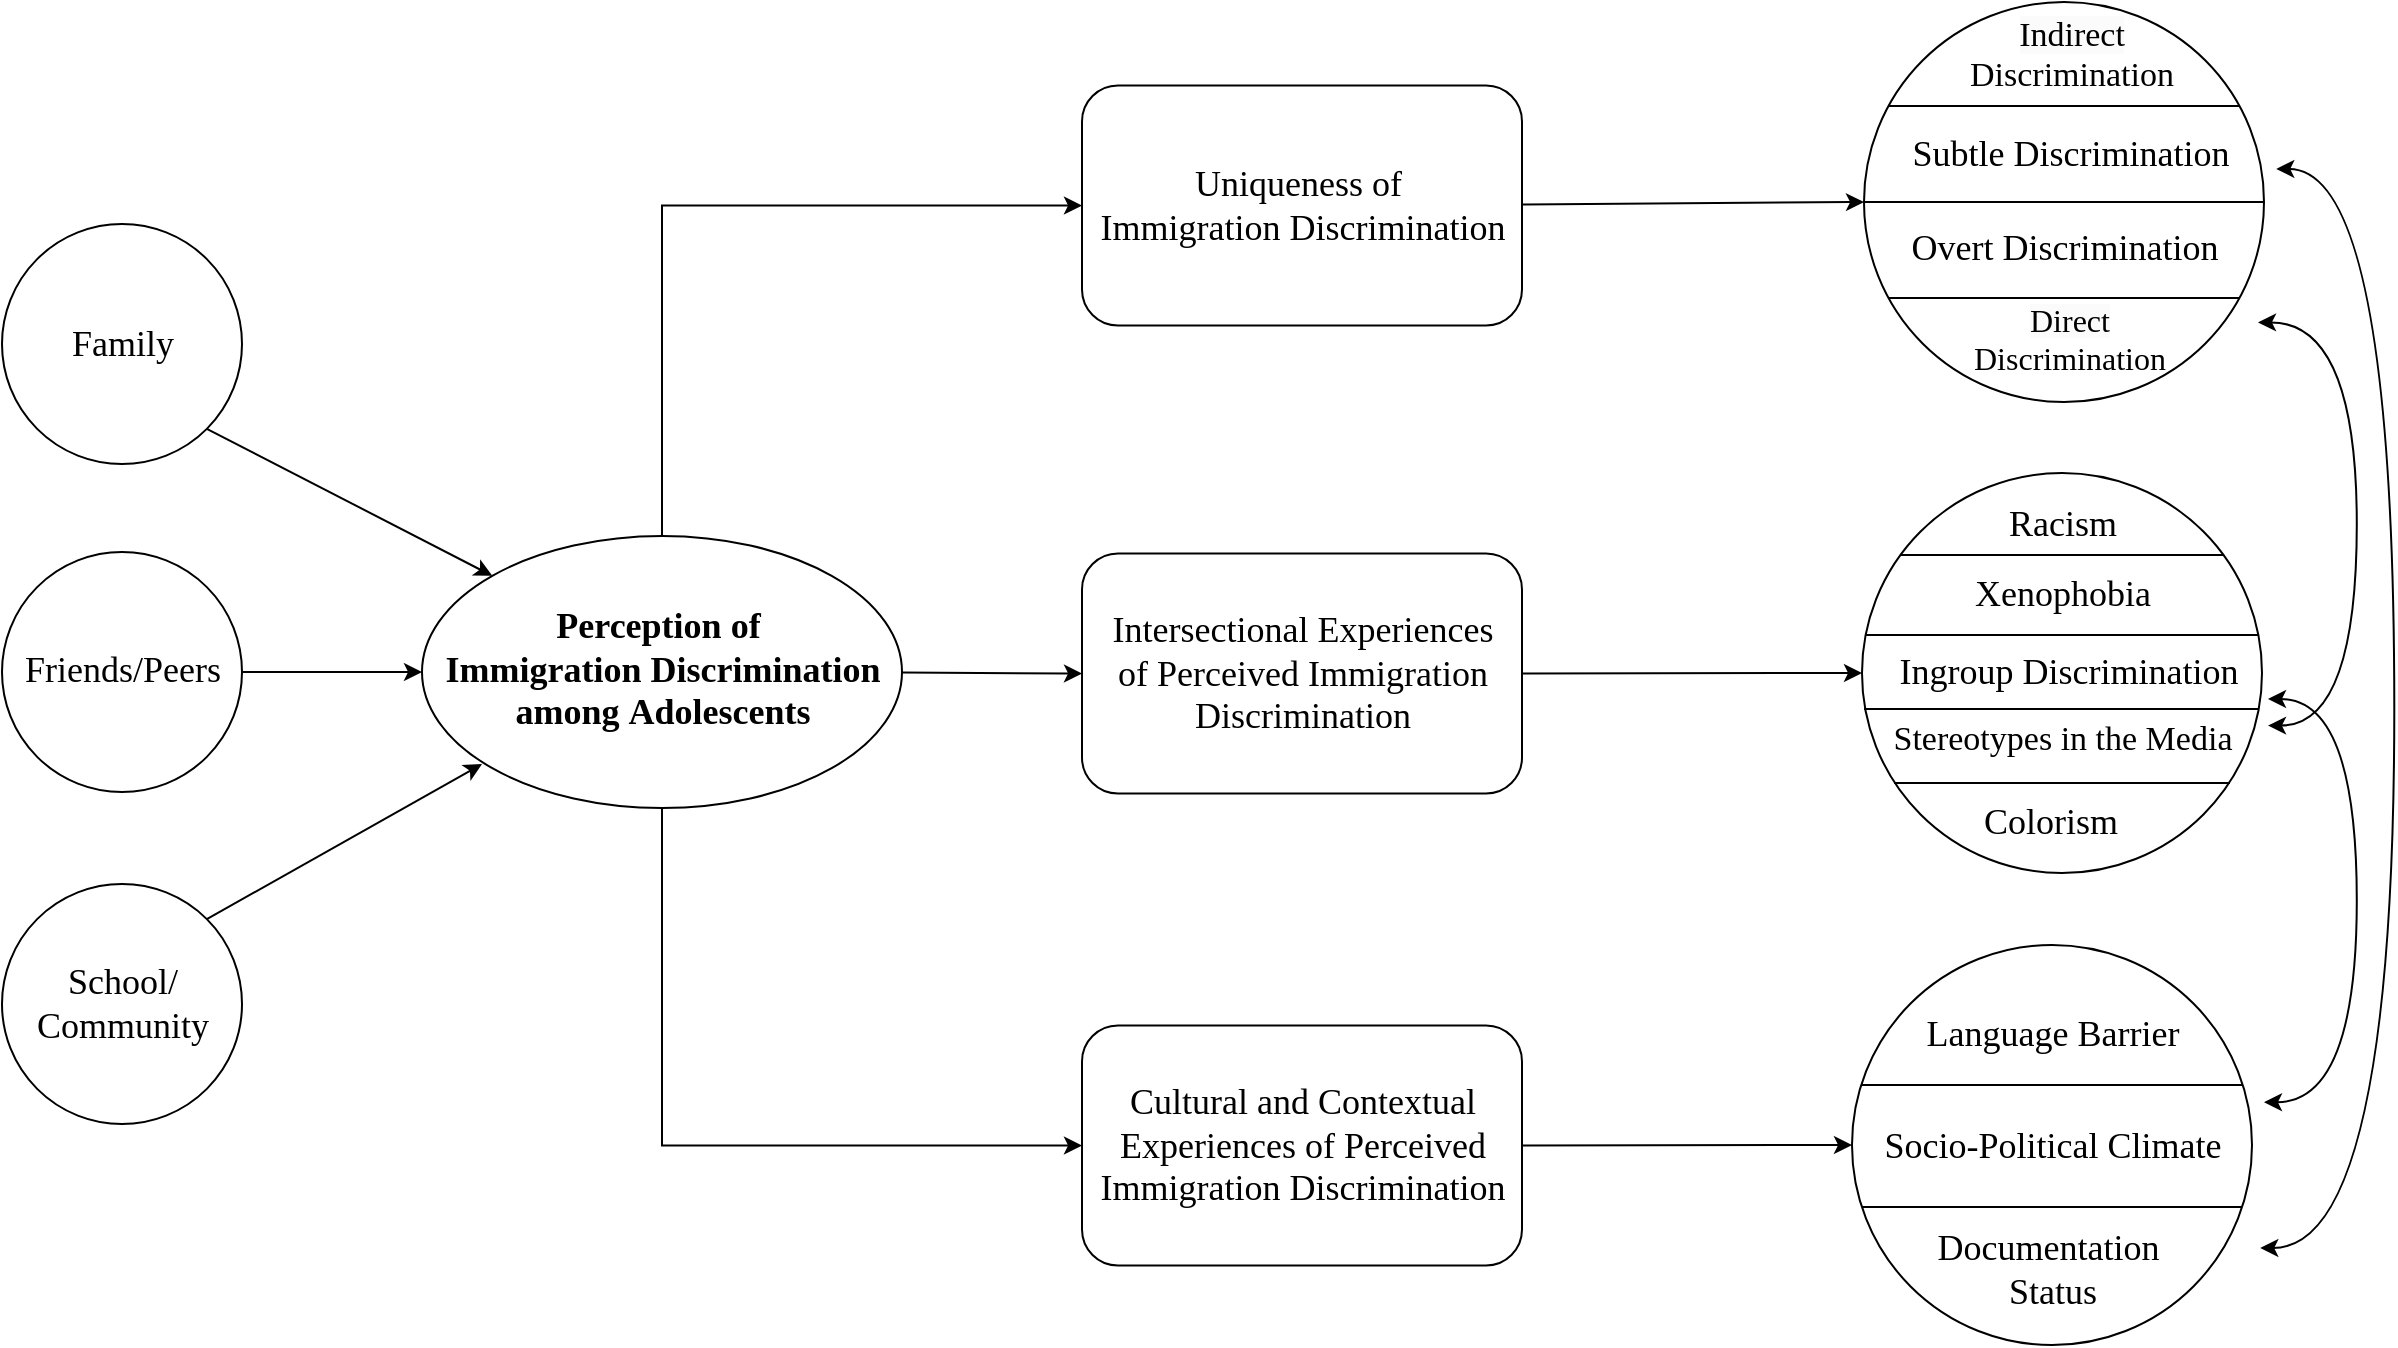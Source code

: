 <mxfile version="24.4.6" type="github">
  <diagram name="Page-1" id="T8L8l-l0xfYRDc2yPp9P">
    <mxGraphModel dx="1764" dy="1129" grid="1" gridSize="10" guides="1" tooltips="1" connect="1" arrows="1" fold="1" page="1" pageScale="1" pageWidth="1400" pageHeight="850" math="0" shadow="0">
      <root>
        <mxCell id="0" />
        <mxCell id="1" parent="0" />
        <mxCell id="K7_w2QCnUeSxzUvsQyZu-1" value="" style="ellipse;whiteSpace=wrap;html=1;" vertex="1" parent="1">
          <mxGeometry x="300" y="356" width="240" height="136" as="geometry" />
        </mxCell>
        <mxCell id="K7_w2QCnUeSxzUvsQyZu-2" value="" style="ellipse;whiteSpace=wrap;html=1;aspect=fixed;" vertex="1" parent="1">
          <mxGeometry x="90" y="200" width="120" height="120" as="geometry" />
        </mxCell>
        <mxCell id="K7_w2QCnUeSxzUvsQyZu-7" value="" style="rounded=1;whiteSpace=wrap;html=1;" vertex="1" parent="1">
          <mxGeometry x="630" y="600.75" width="220" height="120" as="geometry" />
        </mxCell>
        <mxCell id="K7_w2QCnUeSxzUvsQyZu-8" value="" style="ellipse;whiteSpace=wrap;html=1;aspect=fixed;" vertex="1" parent="1">
          <mxGeometry x="1020" y="324.5" width="200" height="200" as="geometry" />
        </mxCell>
        <mxCell id="K7_w2QCnUeSxzUvsQyZu-9" value="" style="ellipse;whiteSpace=wrap;html=1;aspect=fixed;" vertex="1" parent="1">
          <mxGeometry x="1021" y="89" width="200" height="200" as="geometry" />
        </mxCell>
        <mxCell id="K7_w2QCnUeSxzUvsQyZu-10" value="" style="ellipse;whiteSpace=wrap;html=1;aspect=fixed;" vertex="1" parent="1">
          <mxGeometry x="1015" y="560.5" width="200" height="200" as="geometry" />
        </mxCell>
        <mxCell id="K7_w2QCnUeSxzUvsQyZu-11" value="" style="rounded=1;whiteSpace=wrap;html=1;" vertex="1" parent="1">
          <mxGeometry x="630" y="364.75" width="220" height="120" as="geometry" />
        </mxCell>
        <mxCell id="K7_w2QCnUeSxzUvsQyZu-12" value="" style="rounded=1;whiteSpace=wrap;html=1;" vertex="1" parent="1">
          <mxGeometry x="630" y="130.75" width="220" height="120" as="geometry" />
        </mxCell>
        <mxCell id="K7_w2QCnUeSxzUvsQyZu-13" value="" style="ellipse;whiteSpace=wrap;html=1;aspect=fixed;" vertex="1" parent="1">
          <mxGeometry x="90" y="364" width="120" height="120" as="geometry" />
        </mxCell>
        <mxCell id="K7_w2QCnUeSxzUvsQyZu-14" value="" style="ellipse;whiteSpace=wrap;html=1;aspect=fixed;" vertex="1" parent="1">
          <mxGeometry x="90" y="530" width="120" height="120" as="geometry" />
        </mxCell>
        <mxCell id="K7_w2QCnUeSxzUvsQyZu-15" value="" style="endArrow=classic;html=1;rounded=0;exitX=1;exitY=0.5;exitDx=0;exitDy=0;entryX=0;entryY=0.5;entryDx=0;entryDy=0;" edge="1" parent="1" source="K7_w2QCnUeSxzUvsQyZu-11" target="K7_w2QCnUeSxzUvsQyZu-8">
          <mxGeometry width="50" height="50" relative="1" as="geometry">
            <mxPoint x="590" y="550.75" as="sourcePoint" />
            <mxPoint x="920" y="424.75" as="targetPoint" />
          </mxGeometry>
        </mxCell>
        <mxCell id="K7_w2QCnUeSxzUvsQyZu-16" value="" style="endArrow=classic;html=1;rounded=0;exitX=1;exitY=0.5;exitDx=0;exitDy=0;entryX=0;entryY=0.5;entryDx=0;entryDy=0;" edge="1" parent="1" source="K7_w2QCnUeSxzUvsQyZu-7" target="K7_w2QCnUeSxzUvsQyZu-10">
          <mxGeometry width="50" height="50" relative="1" as="geometry">
            <mxPoint x="860" y="434.75" as="sourcePoint" />
            <mxPoint x="980" y="434.75" as="targetPoint" />
          </mxGeometry>
        </mxCell>
        <mxCell id="K7_w2QCnUeSxzUvsQyZu-17" value="" style="endArrow=classic;html=1;rounded=0;exitX=1;exitY=0.5;exitDx=0;exitDy=0;entryX=0;entryY=0.5;entryDx=0;entryDy=0;entryPerimeter=0;" edge="1" parent="1" target="K7_w2QCnUeSxzUvsQyZu-35">
          <mxGeometry width="50" height="50" relative="1" as="geometry">
            <mxPoint x="850" y="190.22" as="sourcePoint" />
            <mxPoint x="970" y="190.22" as="targetPoint" />
          </mxGeometry>
        </mxCell>
        <mxCell id="K7_w2QCnUeSxzUvsQyZu-18" value="" style="endArrow=classic;html=1;rounded=0;exitX=1;exitY=0.5;exitDx=0;exitDy=0;entryX=0;entryY=0.5;entryDx=0;entryDy=0;" edge="1" parent="1" target="K7_w2QCnUeSxzUvsQyZu-11">
          <mxGeometry width="50" height="50" relative="1" as="geometry">
            <mxPoint x="540" y="424.25" as="sourcePoint" />
            <mxPoint x="660" y="424.25" as="targetPoint" />
          </mxGeometry>
        </mxCell>
        <mxCell id="K7_w2QCnUeSxzUvsQyZu-19" value="" style="endArrow=classic;html=1;rounded=0;exitX=0.5;exitY=0;exitDx=0;exitDy=0;entryX=0;entryY=0.5;entryDx=0;entryDy=0;" edge="1" parent="1" source="K7_w2QCnUeSxzUvsQyZu-1" target="K7_w2QCnUeSxzUvsQyZu-12">
          <mxGeometry width="50" height="50" relative="1" as="geometry">
            <mxPoint x="550" y="460.75" as="sourcePoint" />
            <mxPoint x="600" y="410.75" as="targetPoint" />
            <Array as="points">
              <mxPoint x="420" y="190.75" />
            </Array>
          </mxGeometry>
        </mxCell>
        <mxCell id="K7_w2QCnUeSxzUvsQyZu-20" value="" style="endArrow=classic;html=1;rounded=0;exitX=0.5;exitY=1;exitDx=0;exitDy=0;entryX=0;entryY=0.5;entryDx=0;entryDy=0;" edge="1" parent="1" source="K7_w2QCnUeSxzUvsQyZu-1" target="K7_w2QCnUeSxzUvsQyZu-7">
          <mxGeometry width="50" height="50" relative="1" as="geometry">
            <mxPoint x="460" y="570.75" as="sourcePoint" />
            <mxPoint x="580" y="570.75" as="targetPoint" />
            <Array as="points">
              <mxPoint x="420" y="660.75" />
            </Array>
          </mxGeometry>
        </mxCell>
        <mxCell id="K7_w2QCnUeSxzUvsQyZu-22" value="" style="endArrow=classic;html=1;rounded=0;exitX=1;exitY=0.5;exitDx=0;exitDy=0;entryX=0;entryY=0.5;entryDx=0;entryDy=0;" edge="1" parent="1" source="K7_w2QCnUeSxzUvsQyZu-13" target="K7_w2QCnUeSxzUvsQyZu-1">
          <mxGeometry width="50" height="50" relative="1" as="geometry">
            <mxPoint x="380" y="480" as="sourcePoint" />
            <mxPoint x="430" y="430" as="targetPoint" />
          </mxGeometry>
        </mxCell>
        <mxCell id="K7_w2QCnUeSxzUvsQyZu-24" value="" style="endArrow=classic;html=1;rounded=0;exitX=1;exitY=0;exitDx=0;exitDy=0;" edge="1" parent="1" source="K7_w2QCnUeSxzUvsQyZu-14">
          <mxGeometry width="50" height="50" relative="1" as="geometry">
            <mxPoint x="380" y="470" as="sourcePoint" />
            <mxPoint x="330" y="470" as="targetPoint" />
          </mxGeometry>
        </mxCell>
        <mxCell id="K7_w2QCnUeSxzUvsQyZu-25" value="" style="endArrow=classic;html=1;rounded=0;exitX=1;exitY=1;exitDx=0;exitDy=0;entryX=0;entryY=0;entryDx=0;entryDy=0;" edge="1" parent="1" source="K7_w2QCnUeSxzUvsQyZu-2" target="K7_w2QCnUeSxzUvsQyZu-1">
          <mxGeometry width="50" height="50" relative="1" as="geometry">
            <mxPoint x="380" y="470" as="sourcePoint" />
            <mxPoint x="430" y="420" as="targetPoint" />
          </mxGeometry>
        </mxCell>
        <mxCell id="K7_w2QCnUeSxzUvsQyZu-26" value="&lt;font style=&quot;font-size: 18px;&quot; face=&quot;Times New Roman&quot;&gt;Perception of&amp;nbsp;&lt;/font&gt;&lt;div style=&quot;font-size: 18px;&quot;&gt;&lt;font style=&quot;font-size: 18px;&quot;&gt;&lt;font style=&quot;font-size: 18px;&quot; face=&quot;Times New Roman&quot;&gt;Immigration&amp;nbsp;&lt;/font&gt;&lt;span style=&quot;font-family: jk4Szua_Z0j4yDkiBy7d;&quot;&gt;Discrimination&lt;/span&gt;&lt;/font&gt;&lt;/div&gt;&lt;div style=&quot;font-size: 18px;&quot;&gt;&lt;font style=&quot;font-size: 18px;&quot;&gt;&lt;span style=&quot;font-family: jk4Szua_Z0j4yDkiBy7d;&quot;&gt;among&amp;nbsp;&lt;/span&gt;&lt;span style=&quot;font-family: jk4Szua_Z0j4yDkiBy7d;&quot;&gt;Adolescents&lt;/span&gt;&lt;/font&gt;&lt;/div&gt;" style="text;strokeColor=none;fillColor=none;html=1;fontSize=16;fontStyle=1;verticalAlign=middle;align=center;" vertex="1" parent="1">
          <mxGeometry x="300" y="380" width="240" height="86" as="geometry" />
        </mxCell>
        <mxCell id="K7_w2QCnUeSxzUvsQyZu-27" value="&lt;div style=&quot;font-size: 18px;&quot;&gt;&lt;font style=&quot;font-size: 18px;&quot;&gt;&lt;font face=&quot;Times New Roman&quot; style=&quot;font-size: 18px;&quot;&gt;Intersectional Experiences&lt;/font&gt;&lt;/font&gt;&lt;/div&gt;&lt;div style=&quot;font-size: 18px;&quot;&gt;&lt;font style=&quot;font-size: 18px;&quot;&gt;&lt;font face=&quot;Times New Roman&quot; style=&quot;font-size: 18px;&quot;&gt;of&amp;nbsp;&lt;/font&gt;&lt;/font&gt;&lt;font face=&quot;Times New Roman&quot;&gt;Perceived&amp;nbsp;&lt;/font&gt;&lt;font face=&quot;Times New Roman&quot;&gt;Immigration&lt;/font&gt;&lt;/div&gt;&lt;div style=&quot;font-size: 18px;&quot;&gt;&lt;span style=&quot;font-family: jk4Szua_Z0j4yDkiBy7d;&quot;&gt;Discrimination&lt;/span&gt;&lt;/div&gt;" style="text;strokeColor=none;fillColor=none;html=1;fontSize=16;fontStyle=0;verticalAlign=middle;align=center;" vertex="1" parent="1">
          <mxGeometry x="635" y="381.75" width="210" height="86" as="geometry" />
        </mxCell>
        <mxCell id="K7_w2QCnUeSxzUvsQyZu-28" value="&lt;font face=&quot;Times New Roman&quot; style=&quot;font-size: 18px;&quot;&gt;Family&lt;/font&gt;" style="text;strokeColor=none;fillColor=none;html=1;fontSize=16;fontStyle=0;verticalAlign=middle;align=center;" vertex="1" parent="1">
          <mxGeometry x="105" y="237" width="90" height="46" as="geometry" />
        </mxCell>
        <mxCell id="K7_w2QCnUeSxzUvsQyZu-29" value="&lt;font face=&quot;Times New Roman&quot; style=&quot;font-size: 18px;&quot;&gt;Friends/Peers&lt;/font&gt;" style="text;strokeColor=none;fillColor=none;html=1;fontSize=16;fontStyle=0;verticalAlign=middle;align=center;" vertex="1" parent="1">
          <mxGeometry x="105" y="400" width="90" height="46" as="geometry" />
        </mxCell>
        <mxCell id="K7_w2QCnUeSxzUvsQyZu-30" value="&lt;font face=&quot;Times New Roman&quot; style=&quot;font-size: 18px;&quot;&gt;School/&lt;/font&gt;&lt;div&gt;&lt;font face=&quot;Times New Roman&quot; style=&quot;font-size: 18px;&quot;&gt;Community&lt;/font&gt;&lt;/div&gt;" style="text;strokeColor=none;fillColor=none;html=1;fontSize=16;fontStyle=0;verticalAlign=middle;align=center;" vertex="1" parent="1">
          <mxGeometry x="105" y="567" width="90" height="46" as="geometry" />
        </mxCell>
        <mxCell id="K7_w2QCnUeSxzUvsQyZu-31" value="&lt;div style=&quot;font-size: 18px;&quot;&gt;&lt;font style=&quot;font-size: 18px;&quot;&gt;&lt;font face=&quot;Times New Roman&quot; style=&quot;font-size: 18px;&quot;&gt;Uniqueness&amp;nbsp;&lt;/font&gt;&lt;/font&gt;&lt;font face=&quot;Times New Roman&quot;&gt;of&lt;/font&gt;&lt;font face=&quot;Times New Roman&quot;&gt;&amp;nbsp;&lt;/font&gt;&lt;/div&gt;&lt;div style=&quot;font-size: 18px;&quot;&gt;&lt;font face=&quot;Times New Roman&quot;&gt;Immigration&amp;nbsp;&lt;/font&gt;&lt;span style=&quot;font-family: jk4Szua_Z0j4yDkiBy7d;&quot;&gt;Discrimination&lt;/span&gt;&lt;/div&gt;" style="text;strokeColor=none;fillColor=none;html=1;fontSize=16;fontStyle=0;verticalAlign=middle;align=center;" vertex="1" parent="1">
          <mxGeometry x="635" y="147.75" width="210" height="86" as="geometry" />
        </mxCell>
        <mxCell id="K7_w2QCnUeSxzUvsQyZu-32" value="&lt;div style=&quot;font-size: 18px;&quot;&gt;&lt;font style=&quot;font-size: 18px;&quot;&gt;&lt;font face=&quot;Times New Roman&quot; style=&quot;font-size: 18px;&quot;&gt;Cultural and Contextual&lt;/font&gt;&lt;/font&gt;&lt;/div&gt;&lt;div style=&quot;font-size: 18px;&quot;&gt;&lt;font style=&quot;font-size: 18px;&quot;&gt;&lt;font face=&quot;Times New Roman&quot; style=&quot;font-size: 18px;&quot;&gt;Experiences&amp;nbsp;&lt;/font&gt;&lt;/font&gt;&lt;font face=&quot;Times New Roman&quot;&gt;of&amp;nbsp;&lt;/font&gt;&lt;font face=&quot;Times New Roman&quot;&gt;Perceived&lt;/font&gt;&lt;/div&gt;&lt;div style=&quot;font-size: 18px;&quot;&gt;&lt;font face=&quot;Times New Roman&quot;&gt;Immigration&amp;nbsp;&lt;/font&gt;&lt;span style=&quot;font-family: jk4Szua_Z0j4yDkiBy7d;&quot;&gt;Discrimination&lt;/span&gt;&lt;/div&gt;" style="text;strokeColor=none;fillColor=none;html=1;fontSize=16;fontStyle=0;verticalAlign=middle;align=center;" vertex="1" parent="1">
          <mxGeometry x="635" y="617.75" width="210" height="86" as="geometry" />
        </mxCell>
        <mxCell id="K7_w2QCnUeSxzUvsQyZu-35" value="" style="line;strokeWidth=1;html=1;" vertex="1" parent="1">
          <mxGeometry x="1021" y="184" width="200" height="10" as="geometry" />
        </mxCell>
        <mxCell id="K7_w2QCnUeSxzUvsQyZu-37" value="" style="line;strokeWidth=1;html=1;" vertex="1" parent="1">
          <mxGeometry x="1033" y="136" width="176" height="10" as="geometry" />
        </mxCell>
        <mxCell id="K7_w2QCnUeSxzUvsQyZu-38" value="" style="line;strokeWidth=1;html=1;" vertex="1" parent="1">
          <mxGeometry x="1033" y="232" width="176" height="10" as="geometry" />
        </mxCell>
        <mxCell id="K7_w2QCnUeSxzUvsQyZu-40" value="" style="line;strokeWidth=1;html=1;" vertex="1" parent="1">
          <mxGeometry x="1020" y="686.5" width="190" height="10" as="geometry" />
        </mxCell>
        <mxCell id="K7_w2QCnUeSxzUvsQyZu-41" value="" style="line;strokeWidth=1;html=1;" vertex="1" parent="1">
          <mxGeometry x="1021" y="437.5" width="197" height="10" as="geometry" />
        </mxCell>
        <mxCell id="K7_w2QCnUeSxzUvsQyZu-42" value="" style="line;strokeWidth=1;html=1;" vertex="1" parent="1">
          <mxGeometry x="1020" y="625.5" width="190" height="10" as="geometry" />
        </mxCell>
        <mxCell id="K7_w2QCnUeSxzUvsQyZu-43" value="&lt;font face=&quot;Times New Roman&quot; style=&quot;font-size: 18px;&quot;&gt;Socio-Political Climate&lt;/font&gt;" style="text;strokeColor=none;fillColor=none;html=1;fontSize=16;fontStyle=0;verticalAlign=middle;align=center;" vertex="1" parent="1">
          <mxGeometry x="1026.75" y="637.5" width="175.5" height="46" as="geometry" />
        </mxCell>
        <mxCell id="K7_w2QCnUeSxzUvsQyZu-44" value="&lt;font face=&quot;Times New Roman&quot; style=&quot;font-size: 18px;&quot;&gt;Language Barrier&lt;/font&gt;" style="text;strokeColor=none;fillColor=none;html=1;fontSize=16;fontStyle=0;verticalAlign=middle;align=center;" vertex="1" parent="1">
          <mxGeometry x="1027.5" y="581.5" width="175.5" height="46" as="geometry" />
        </mxCell>
        <mxCell id="K7_w2QCnUeSxzUvsQyZu-45" value="&lt;font face=&quot;Times New Roman&quot; style=&quot;font-size: 18px;&quot;&gt;Documentation&amp;nbsp;&lt;/font&gt;&lt;div&gt;&lt;font face=&quot;Times New Roman&quot; style=&quot;font-size: 18px;&quot;&gt;Status&lt;/font&gt;&lt;/div&gt;" style="text;strokeColor=none;fillColor=none;html=1;fontSize=16;fontStyle=0;verticalAlign=middle;align=center;" vertex="1" parent="1">
          <mxGeometry x="1027.5" y="699.5" width="175.5" height="46" as="geometry" />
        </mxCell>
        <mxCell id="K7_w2QCnUeSxzUvsQyZu-46" value="&lt;font face=&quot;Times New Roman&quot; style=&quot;font-size: 18px;&quot;&gt;Overt Discrimination&lt;/font&gt;" style="text;strokeColor=none;fillColor=none;html=1;fontSize=16;fontStyle=0;verticalAlign=middle;align=center;" vertex="1" parent="1">
          <mxGeometry x="1033.5" y="191" width="175.5" height="41" as="geometry" />
        </mxCell>
        <mxCell id="K7_w2QCnUeSxzUvsQyZu-47" value="&lt;span style=&quot;caret-color: rgb(0, 0, 0); color: rgb(0, 0, 0); font-family: &amp;quot;Times New Roman&amp;quot;; font-style: normal; font-variant-caps: normal; font-weight: 400; letter-spacing: normal; text-indent: 0px; text-transform: none; white-space: nowrap; word-spacing: 0px; -webkit-text-stroke-width: 0px; background-color: rgb(251, 251, 251); text-decoration: none; float: none; display: inline !important; font-size: 16px;&quot;&gt;&lt;font style=&quot;font-size: 16px;&quot;&gt;Direct&lt;/font&gt;&lt;/span&gt;&lt;div&gt;&lt;span style=&quot;font-size: 16px; font-family: &amp;quot;Times New Roman&amp;quot;; white-space: nowrap;&quot;&gt;Discrimination&lt;/span&gt;&lt;/div&gt;" style="text;whiteSpace=wrap;html=1;align=center;" vertex="1" parent="1">
          <mxGeometry x="1029" y="232" width="190" height="60" as="geometry" />
        </mxCell>
        <mxCell id="K7_w2QCnUeSxzUvsQyZu-48" value="&lt;font face=&quot;Times New Roman&quot; style=&quot;font-size: 18px;&quot;&gt;Subtle Discrimination&lt;/font&gt;" style="text;strokeColor=none;fillColor=none;html=1;fontSize=16;fontStyle=0;verticalAlign=middle;align=center;" vertex="1" parent="1">
          <mxGeometry x="1036.25" y="144" width="175.5" height="41" as="geometry" />
        </mxCell>
        <mxCell id="K7_w2QCnUeSxzUvsQyZu-49" value="&lt;span style=&quot;caret-color: rgb(0, 0, 0); color: rgb(0, 0, 0); font-family: &amp;quot;Times New Roman&amp;quot;; font-style: normal; font-variant-caps: normal; font-weight: 400; letter-spacing: normal; text-indent: 0px; text-transform: none; white-space: nowrap; word-spacing: 0px; -webkit-text-stroke-width: 0px; background-color: rgb(251, 251, 251); text-decoration: none; float: none; display: inline !important; font-size: 17px;&quot;&gt;&lt;font style=&quot;font-size: 17px;&quot;&gt;Indirect&lt;/font&gt;&lt;/span&gt;&lt;div style=&quot;font-size: 17px;&quot;&gt;&lt;span style=&quot;font-family: &amp;quot;Times New Roman&amp;quot;; white-space: nowrap;&quot;&gt;&lt;font style=&quot;font-size: 17px;&quot;&gt;Discrimination&lt;/font&gt;&lt;/span&gt;&lt;/div&gt;" style="text;whiteSpace=wrap;html=1;align=center;" vertex="1" parent="1">
          <mxGeometry x="1029" y="89" width="192" height="60" as="geometry" />
        </mxCell>
        <mxCell id="K7_w2QCnUeSxzUvsQyZu-50" value="" style="line;strokeWidth=1;html=1;" vertex="1" parent="1">
          <mxGeometry x="1021.5" y="400.5" width="197" height="10" as="geometry" />
        </mxCell>
        <mxCell id="K7_w2QCnUeSxzUvsQyZu-51" value="" style="line;strokeWidth=1;html=1;" vertex="1" parent="1">
          <mxGeometry x="1036" y="474.5" width="168" height="10" as="geometry" />
        </mxCell>
        <mxCell id="K7_w2QCnUeSxzUvsQyZu-52" value="" style="line;strokeWidth=1;html=1;" vertex="1" parent="1">
          <mxGeometry x="1039" y="360.5" width="162" height="10" as="geometry" />
        </mxCell>
        <mxCell id="K7_w2QCnUeSxzUvsQyZu-53" value="&lt;font face=&quot;Times New Roman&quot; style=&quot;font-size: 18px;&quot;&gt;Racism&lt;/font&gt;" style="text;strokeColor=none;fillColor=none;html=1;fontSize=16;fontStyle=0;verticalAlign=middle;align=center;" vertex="1" parent="1">
          <mxGeometry x="1075.5" y="329.5" width="88" height="41" as="geometry" />
        </mxCell>
        <mxCell id="K7_w2QCnUeSxzUvsQyZu-54" value="&lt;font face=&quot;Times New Roman&quot; style=&quot;font-size: 18px;&quot;&gt;Xenophobia&lt;/font&gt;" style="text;strokeColor=none;fillColor=none;html=1;fontSize=16;fontStyle=0;verticalAlign=middle;align=center;" vertex="1" parent="1">
          <mxGeometry x="1075.5" y="364.5" width="88" height="41" as="geometry" />
        </mxCell>
        <mxCell id="K7_w2QCnUeSxzUvsQyZu-55" value="&lt;font face=&quot;Times New Roman&quot; style=&quot;font-size: 18px;&quot;&gt;Ingroup Discrimination&lt;/font&gt;" style="text;strokeColor=none;fillColor=none;html=1;fontSize=16;fontStyle=0;verticalAlign=middle;align=center;" vertex="1" parent="1">
          <mxGeometry x="1027.5" y="403" width="191" height="41" as="geometry" />
        </mxCell>
        <mxCell id="K7_w2QCnUeSxzUvsQyZu-56" value="&lt;font style=&quot;font-size: 17px;&quot; face=&quot;Times New Roman&quot;&gt;Stereotypes in the Media&lt;/font&gt;" style="text;strokeColor=none;fillColor=none;html=1;fontSize=17;fontStyle=0;verticalAlign=middle;align=center;" vertex="1" parent="1">
          <mxGeometry x="1020.25" y="437.5" width="200" height="41" as="geometry" />
        </mxCell>
        <mxCell id="K7_w2QCnUeSxzUvsQyZu-57" value="&lt;font face=&quot;Times New Roman&quot; style=&quot;font-size: 18px;&quot;&gt;Colorism&lt;/font&gt;" style="text;strokeColor=none;fillColor=none;html=1;fontSize=16;fontStyle=0;verticalAlign=middle;align=center;" vertex="1" parent="1">
          <mxGeometry x="1070" y="478.5" width="88" height="41" as="geometry" />
        </mxCell>
        <mxCell id="K7_w2QCnUeSxzUvsQyZu-58" value="" style="endArrow=classic;startArrow=classic;html=1;rounded=0;edgeStyle=orthogonalEdgeStyle;curved=1;" edge="1" parent="1">
          <mxGeometry width="50" height="50" relative="1" as="geometry">
            <mxPoint x="1223" y="437.5" as="sourcePoint" />
            <mxPoint x="1221" y="639.12" as="targetPoint" />
            <Array as="points">
              <mxPoint x="1267.38" y="437.5" />
              <mxPoint x="1267.38" y="638.5" />
            </Array>
          </mxGeometry>
        </mxCell>
        <mxCell id="K7_w2QCnUeSxzUvsQyZu-60" value="" style="endArrow=classic;startArrow=classic;html=1;rounded=0;edgeStyle=orthogonalEdgeStyle;curved=1;" edge="1" parent="1">
          <mxGeometry width="50" height="50" relative="1" as="geometry">
            <mxPoint x="1218" y="249.19" as="sourcePoint" />
            <mxPoint x="1223" y="450.81" as="targetPoint" />
            <Array as="points">
              <mxPoint x="1267.38" y="249.19" />
              <mxPoint x="1267.38" y="450.19" />
            </Array>
          </mxGeometry>
        </mxCell>
        <mxCell id="K7_w2QCnUeSxzUvsQyZu-61" value="" style="endArrow=classic;startArrow=classic;html=1;rounded=0;edgeStyle=orthogonalEdgeStyle;curved=1;" edge="1" parent="1">
          <mxGeometry width="50" height="50" relative="1" as="geometry">
            <mxPoint x="1227.13" y="172.47" as="sourcePoint" />
            <mxPoint x="1219.13" y="712" as="targetPoint" />
            <Array as="points">
              <mxPoint x="1286.13" y="172.47" />
              <mxPoint x="1286.13" y="712.47" />
            </Array>
          </mxGeometry>
        </mxCell>
      </root>
    </mxGraphModel>
  </diagram>
</mxfile>
